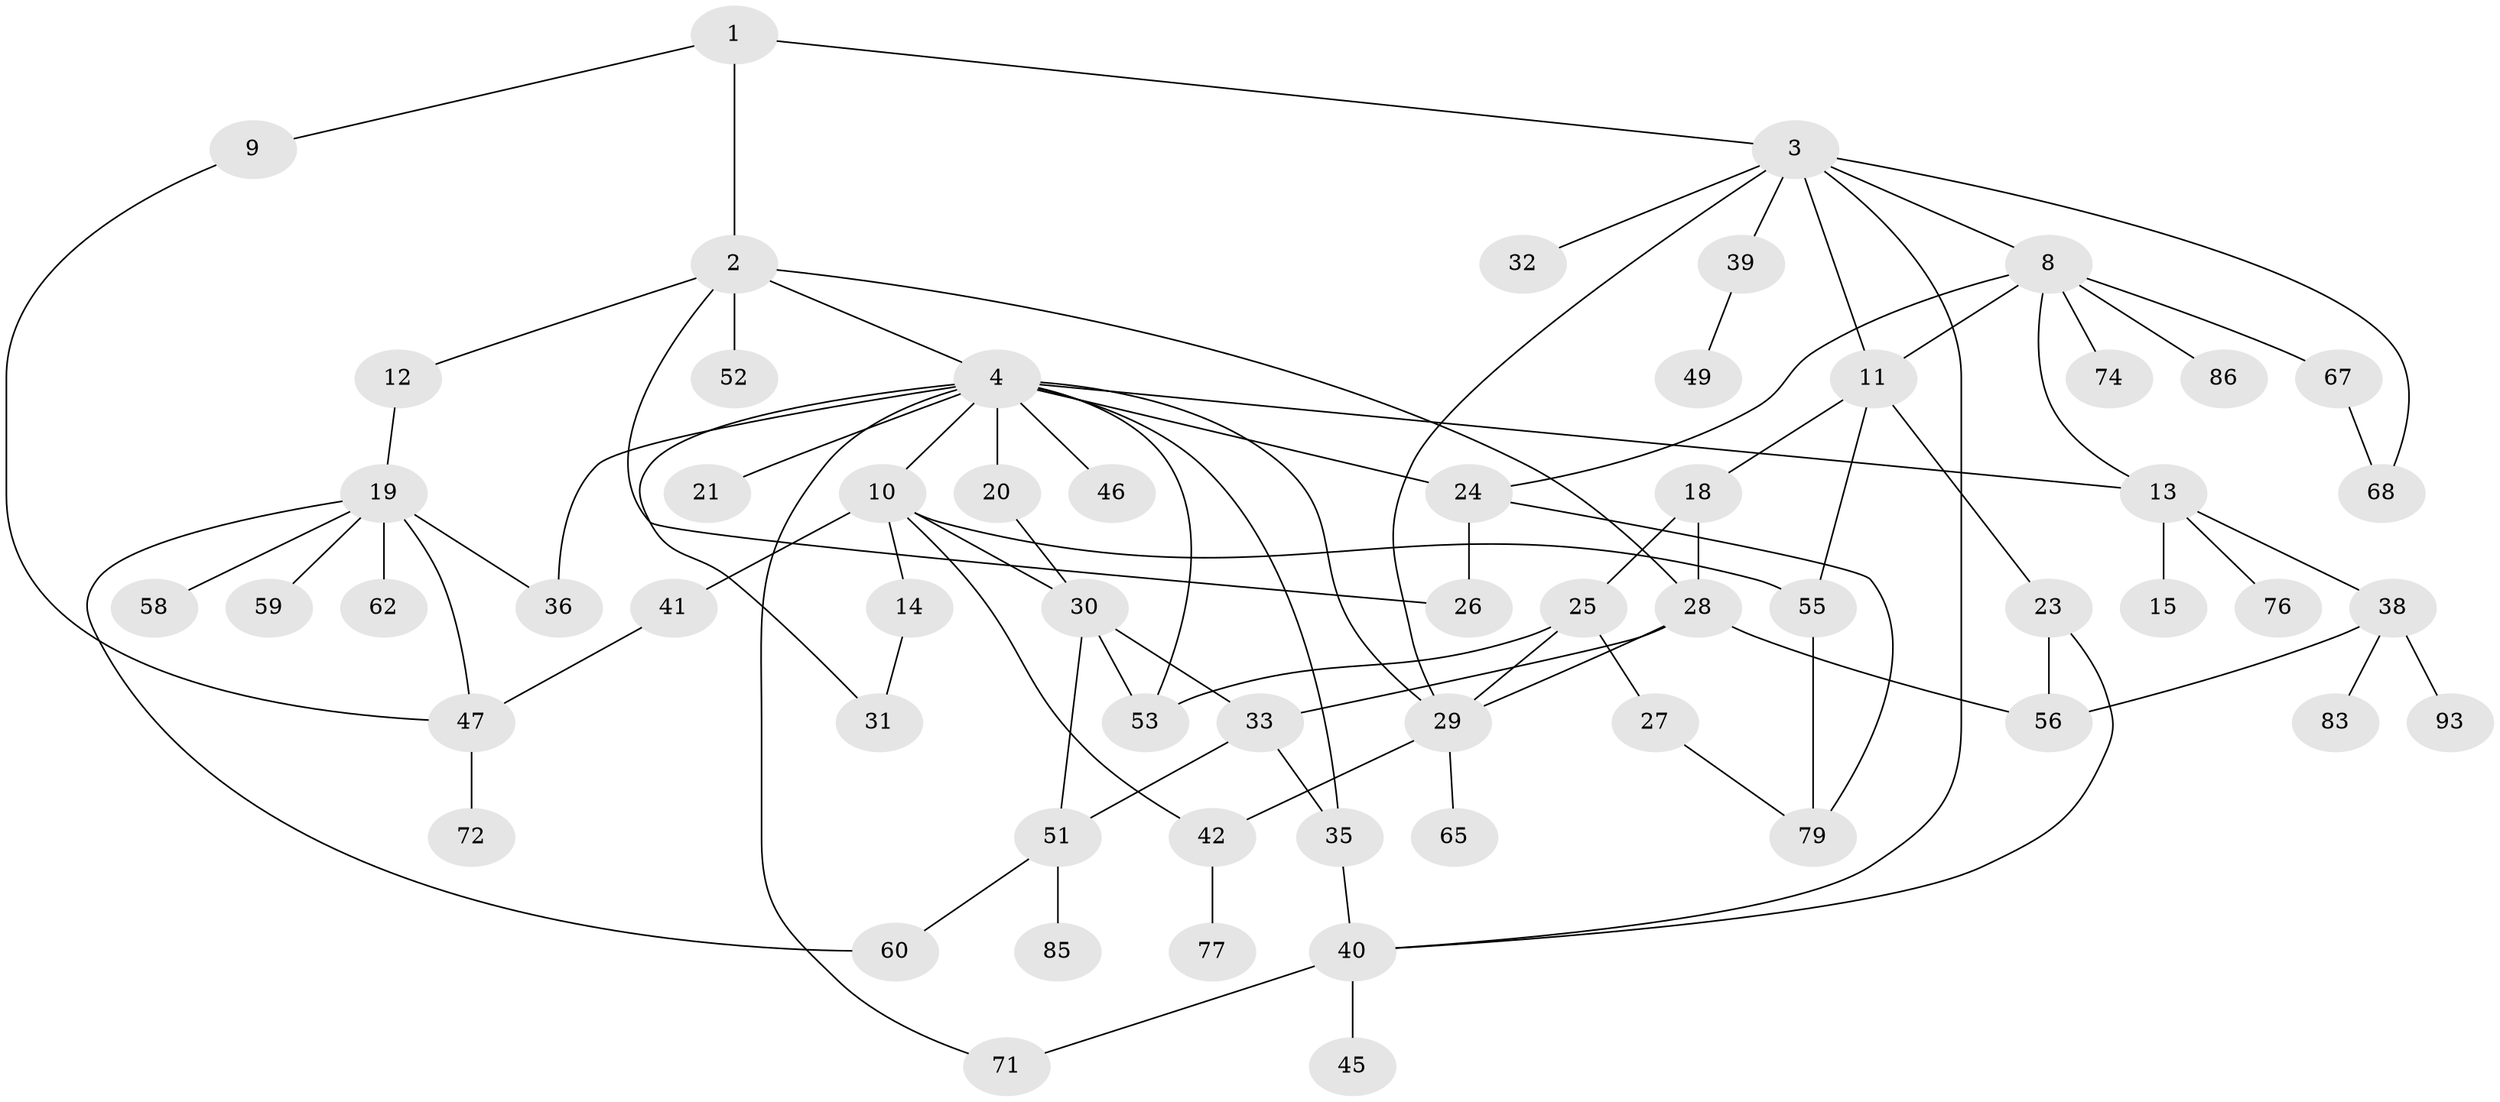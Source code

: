 // Generated by graph-tools (version 1.1) at 2025/23/03/03/25 07:23:31]
// undirected, 60 vertices, 88 edges
graph export_dot {
graph [start="1"]
  node [color=gray90,style=filled];
  1 [super="+7"];
  2 [super="+22"];
  3 [super="+5"];
  4 [super="+6"];
  8 [super="+82"];
  9 [super="+96"];
  10 [super="+16"];
  11 [super="+17"];
  12 [super="+66"];
  13 [super="+70"];
  14;
  15 [super="+92"];
  18 [super="+81"];
  19 [super="+44"];
  20;
  21;
  23 [super="+88"];
  24 [super="+84"];
  25 [super="+61"];
  26 [super="+80"];
  27;
  28 [super="+34"];
  29 [super="+50"];
  30 [super="+90"];
  31 [super="+43"];
  32;
  33 [super="+89"];
  35 [super="+57"];
  36 [super="+37"];
  38 [super="+63"];
  39;
  40 [super="+48"];
  41;
  42;
  45;
  46;
  47 [super="+54"];
  49 [super="+73"];
  51 [super="+64"];
  52;
  53 [super="+69"];
  55 [super="+75"];
  56;
  58;
  59 [super="+95"];
  60;
  62;
  65;
  67;
  68 [super="+78"];
  71 [super="+87"];
  72;
  74;
  76;
  77;
  79 [super="+91"];
  83;
  85;
  86;
  93 [super="+94"];
  1 -- 2;
  1 -- 3;
  1 -- 9;
  2 -- 4;
  2 -- 12;
  2 -- 28;
  2 -- 26;
  2 -- 52;
  3 -- 8;
  3 -- 32;
  3 -- 39;
  3 -- 68;
  3 -- 40;
  3 -- 11;
  3 -- 29;
  4 -- 13;
  4 -- 20;
  4 -- 35;
  4 -- 71;
  4 -- 29;
  4 -- 10;
  4 -- 46;
  4 -- 21;
  4 -- 31;
  4 -- 53;
  4 -- 24;
  4 -- 36;
  8 -- 11;
  8 -- 24;
  8 -- 67;
  8 -- 74;
  8 -- 86;
  8 -- 13;
  9 -- 47;
  10 -- 14;
  10 -- 41;
  10 -- 42;
  10 -- 30;
  10 -- 55;
  11 -- 18;
  11 -- 23;
  11 -- 55;
  12 -- 19;
  13 -- 15;
  13 -- 38;
  13 -- 76;
  14 -- 31;
  18 -- 25;
  18 -- 28;
  19 -- 36;
  19 -- 58;
  19 -- 59;
  19 -- 60;
  19 -- 62;
  19 -- 47;
  20 -- 30;
  23 -- 40;
  23 -- 56;
  24 -- 26;
  24 -- 79;
  25 -- 27;
  25 -- 53;
  25 -- 29;
  27 -- 79;
  28 -- 29;
  28 -- 56;
  28 -- 33;
  29 -- 42;
  29 -- 65;
  30 -- 33;
  30 -- 51;
  30 -- 53;
  33 -- 51;
  33 -- 35;
  35 -- 40;
  38 -- 83;
  38 -- 56;
  38 -- 93;
  39 -- 49;
  40 -- 45;
  40 -- 71;
  41 -- 47;
  42 -- 77;
  47 -- 72;
  51 -- 60;
  51 -- 85;
  55 -- 79;
  67 -- 68;
}
